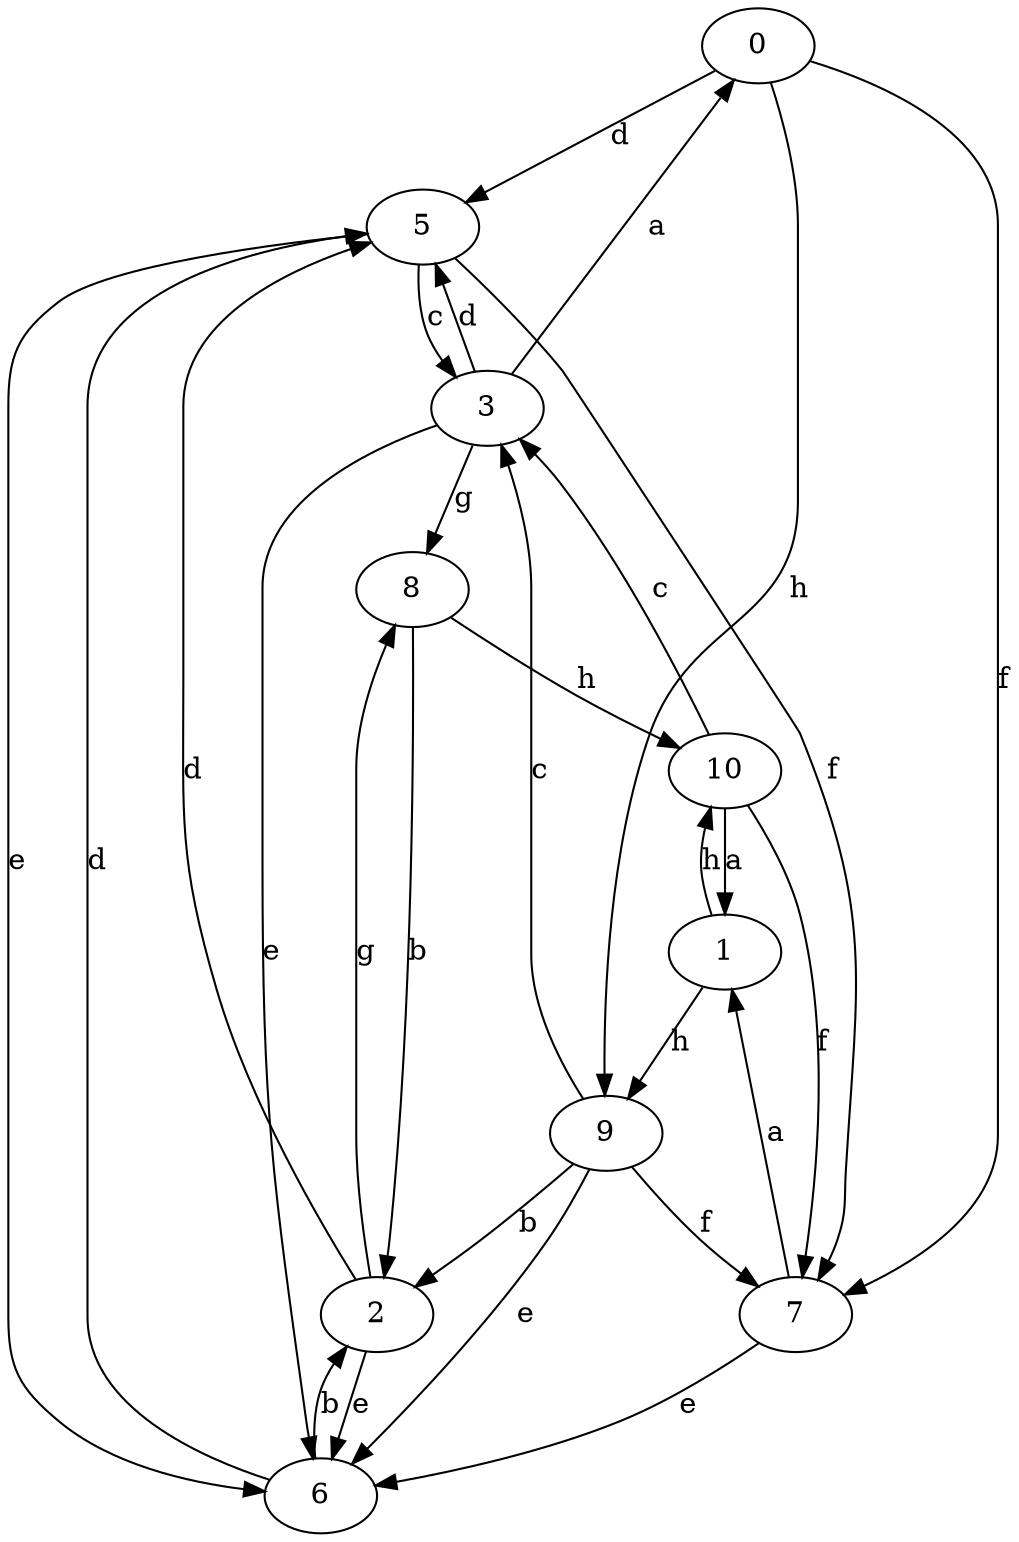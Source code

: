 strict digraph  {
0;
1;
2;
3;
5;
6;
7;
8;
9;
10;
0 -> 5  [label=d];
0 -> 7  [label=f];
0 -> 9  [label=h];
1 -> 9  [label=h];
1 -> 10  [label=h];
2 -> 5  [label=d];
2 -> 6  [label=e];
2 -> 8  [label=g];
3 -> 0  [label=a];
3 -> 5  [label=d];
3 -> 6  [label=e];
3 -> 8  [label=g];
5 -> 3  [label=c];
5 -> 6  [label=e];
5 -> 7  [label=f];
6 -> 2  [label=b];
6 -> 5  [label=d];
7 -> 1  [label=a];
7 -> 6  [label=e];
8 -> 2  [label=b];
8 -> 10  [label=h];
9 -> 2  [label=b];
9 -> 3  [label=c];
9 -> 6  [label=e];
9 -> 7  [label=f];
10 -> 1  [label=a];
10 -> 3  [label=c];
10 -> 7  [label=f];
}
